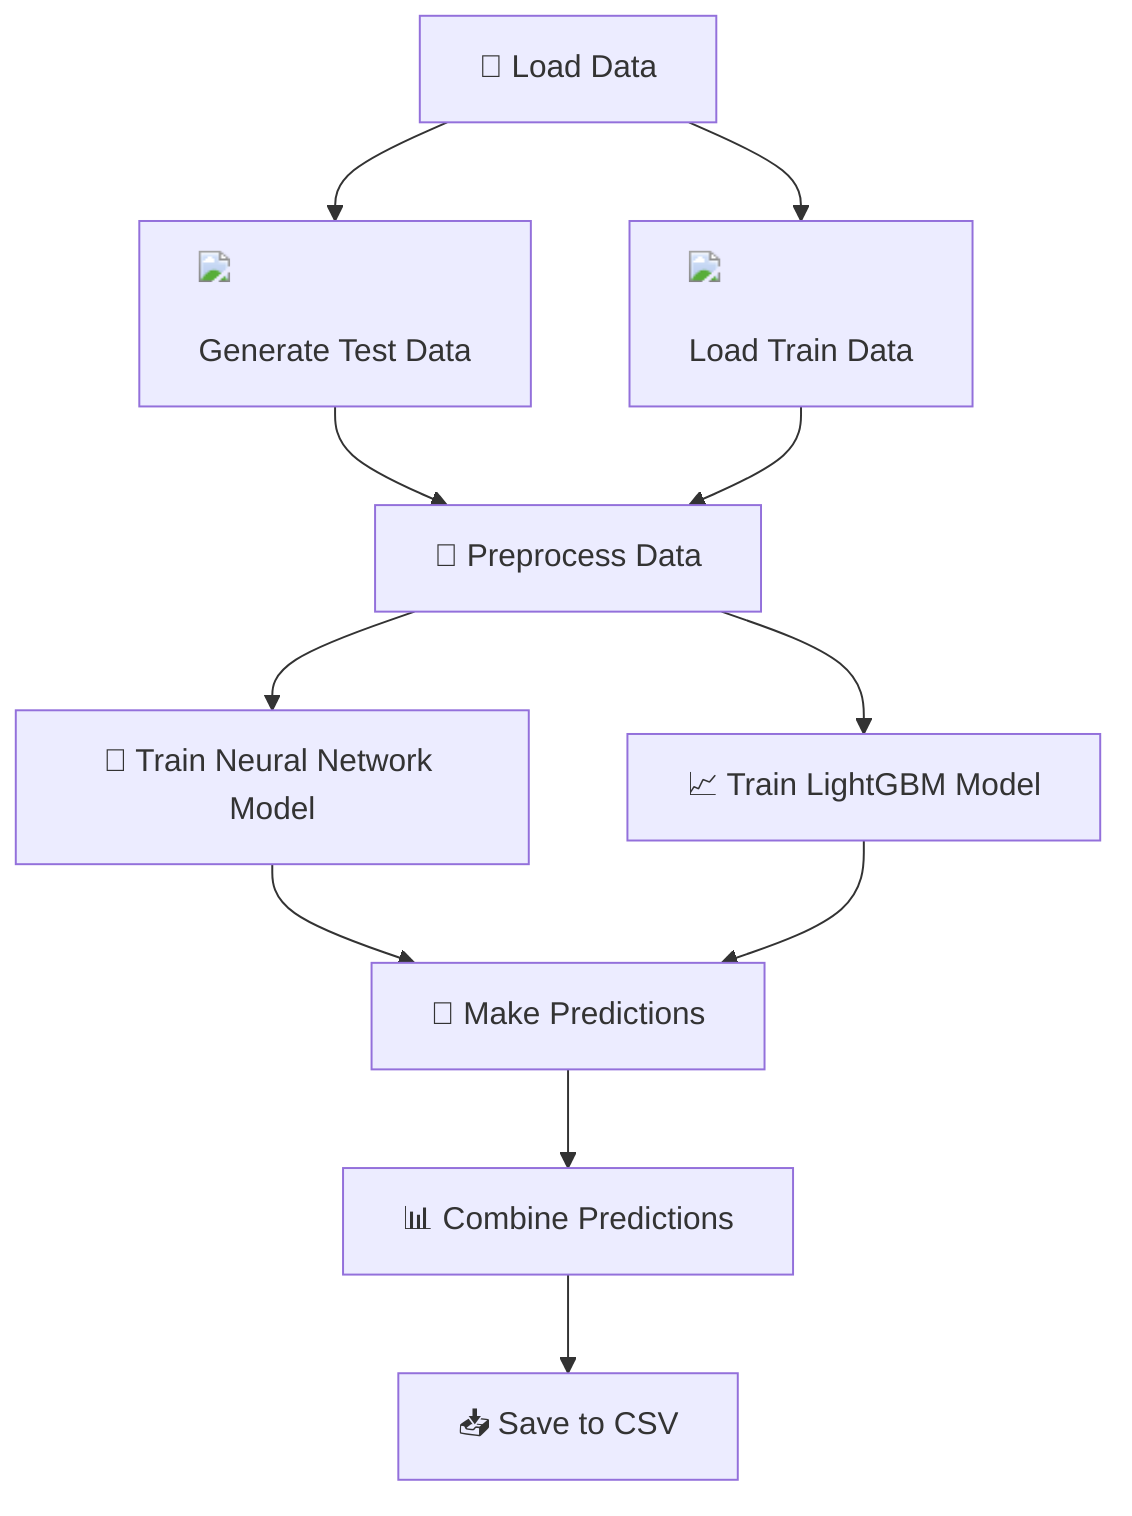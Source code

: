 flowchart TD
    A["📂 Load Data"] --> B["<img src='file.svg'/> <br/> Generate Test Data"]
    A --> C["<img src='file.svg'/> <br/> Load Train Data"]
    
    B --> D["🧹 Preprocess Data"]
    C --> D

    D --> E["🧠 Train Neural Network Model"]
    D --> F["📈 Train LightGBM Model"]

    E --> G["🎯 Make Predictions"]
    F --> G

    G --> H["📊 Combine Predictions"]
    H --> I["📥 Save to CSV"]